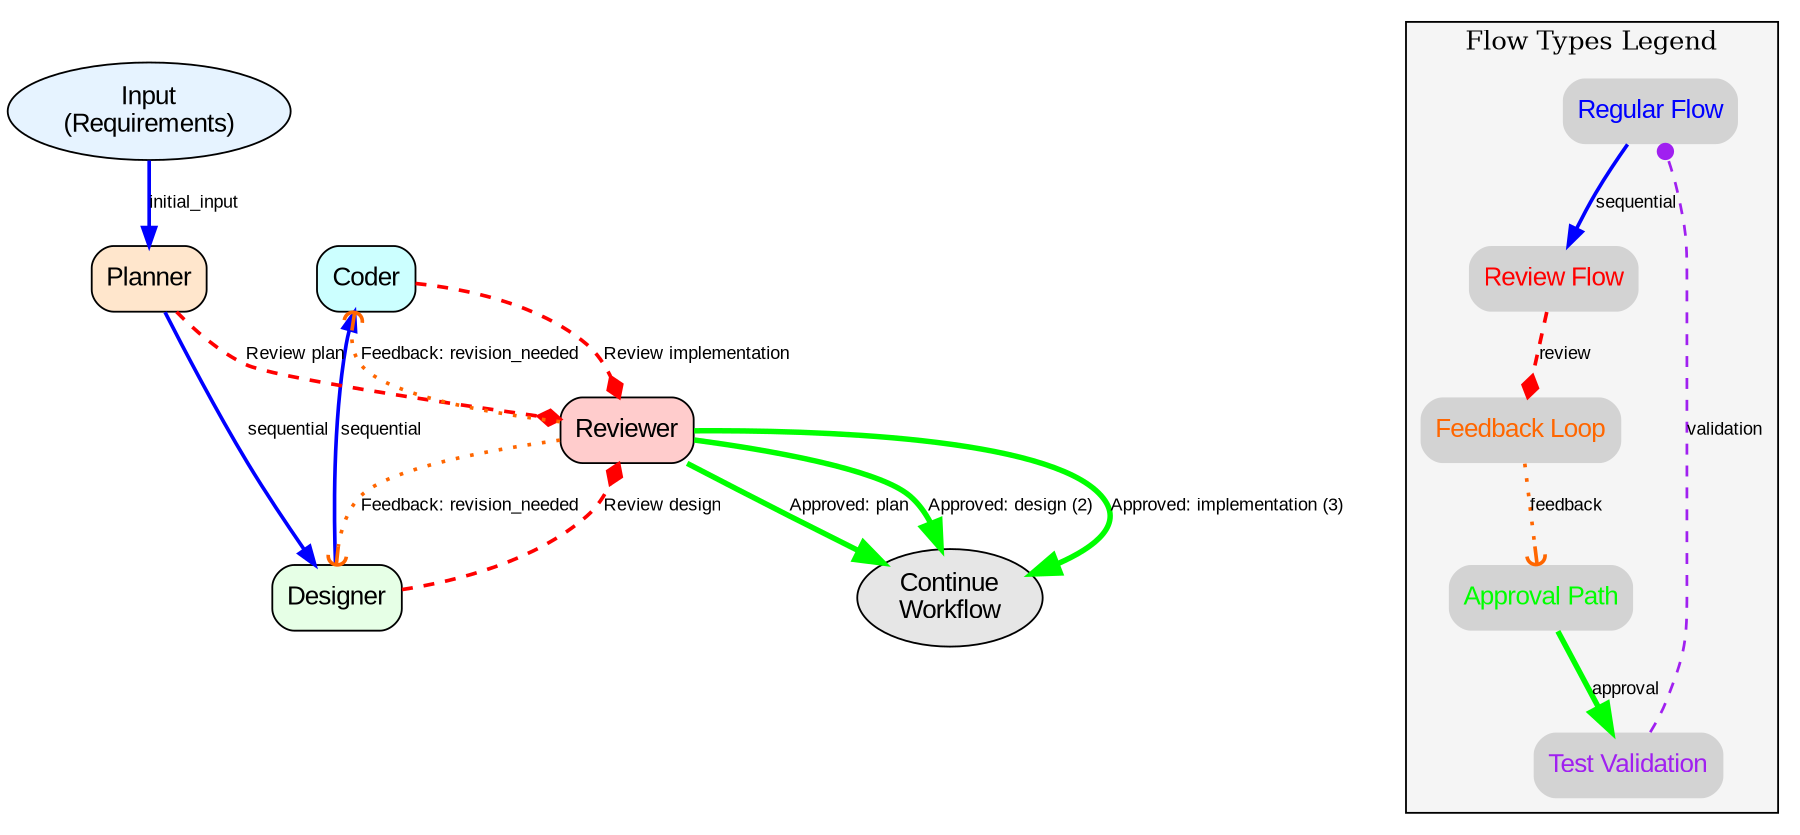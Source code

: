 // Full Workflow Data Flow
digraph {
	rankdir=TB size="12,16"
	node [fontname=Arial shape=box style="rounded,filled"]
	edge [fontname=Arial fontsize=10]
	coder_agent [label=Coder fillcolor="#CCFFFF"]
	designer_agent [label=Designer fillcolor="#E6FFE6"]
	input [label="Input
(Requirements)" fillcolor="#E6F3FF" shape=ellipse]
	planner_agent [label=Planner fillcolor="#FFE6CC"]
	workflow_continuation [label="Continue
Workflow" fillcolor="#E6E6E6" shape=ellipse]
	reviewer_agent [label=Reviewer fillcolor="#FFCCCC"]
	input -> planner_agent [label=initial_input color=blue penwidth=2 style=solid]
	planner_agent -> reviewer_agent [label="Review plan" arrowhead=diamond color=red penwidth=2 style=dashed]
	reviewer_agent -> workflow_continuation [label="Approved: plan" arrowhead=normal arrowsize=1.5 color=green penwidth=3 style=bold]
	designer_agent -> reviewer_agent [label="Review design" arrowhead=diamond color=red penwidth=2 style=dashed]
	reviewer_agent -> workflow_continuation [label="Approved: design (2)" arrowhead=normal arrowsize=1.5 color=green penwidth=3 style=bold]
	reviewer_agent -> designer_agent [label="Feedback: revision_needed" arrowhead=curve color="#FF6600" penwidth=2 style=dotted]
	coder_agent -> reviewer_agent [label="Review implementation" arrowhead=diamond color=red penwidth=2 style=dashed]
	reviewer_agent -> workflow_continuation [label="Approved: implementation (3)" arrowhead=normal arrowsize=1.5 color=green penwidth=3 style=bold]
	reviewer_agent -> coder_agent [label="Feedback: revision_needed" arrowhead=curve color="#FF6600" penwidth=2 style=dotted]
	planner_agent -> designer_agent [label=sequential color=blue penwidth=2 style=solid]
	designer_agent -> coder_agent [label=sequential color=blue penwidth=2 style=solid]
	subgraph cluster_legend {
		fillcolor="#F5F5F5" fontsize=14 label="Flow Types Legend" style=filled
		legend_regular [label="Regular Flow" fontcolor=blue shape=plaintext]
		legend_review [label="Review Flow" fontcolor=red shape=plaintext]
		legend_feedback [label="Feedback Loop" fontcolor="#FF6600" shape=plaintext]
		legend_approval [label="Approval Path" fontcolor=green shape=plaintext]
		legend_validation [label="Test Validation" fontcolor=purple shape=plaintext]
		legend_regular -> legend_review [label=sequential color=blue penwidth=2 style=solid]
		legend_review -> legend_feedback [label=review arrowhead=diamond color=red penwidth=2 style=dashed]
		legend_feedback -> legend_approval [label=feedback arrowhead=curve color="#FF6600" penwidth=2 style=dotted]
		legend_approval -> legend_validation [label=approval arrowhead=normal arrowsize=1.5 color=green penwidth=3 style=bold]
		legend_validation -> legend_regular [label=validation arrowhead=dot color=purple penwidth=1.5 style=dashed]
		rank=same
	}
}
